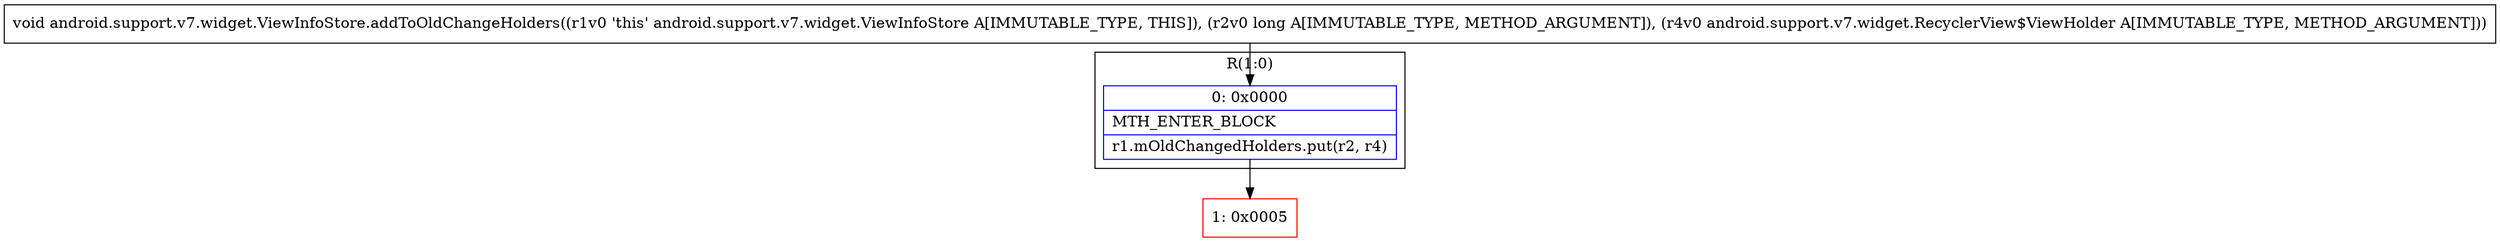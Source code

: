 digraph "CFG forandroid.support.v7.widget.ViewInfoStore.addToOldChangeHolders(JLandroid\/support\/v7\/widget\/RecyclerView$ViewHolder;)V" {
subgraph cluster_Region_1939412980 {
label = "R(1:0)";
node [shape=record,color=blue];
Node_0 [shape=record,label="{0\:\ 0x0000|MTH_ENTER_BLOCK\l|r1.mOldChangedHolders.put(r2, r4)\l}"];
}
Node_1 [shape=record,color=red,label="{1\:\ 0x0005}"];
MethodNode[shape=record,label="{void android.support.v7.widget.ViewInfoStore.addToOldChangeHolders((r1v0 'this' android.support.v7.widget.ViewInfoStore A[IMMUTABLE_TYPE, THIS]), (r2v0 long A[IMMUTABLE_TYPE, METHOD_ARGUMENT]), (r4v0 android.support.v7.widget.RecyclerView$ViewHolder A[IMMUTABLE_TYPE, METHOD_ARGUMENT])) }"];
MethodNode -> Node_0;
Node_0 -> Node_1;
}

